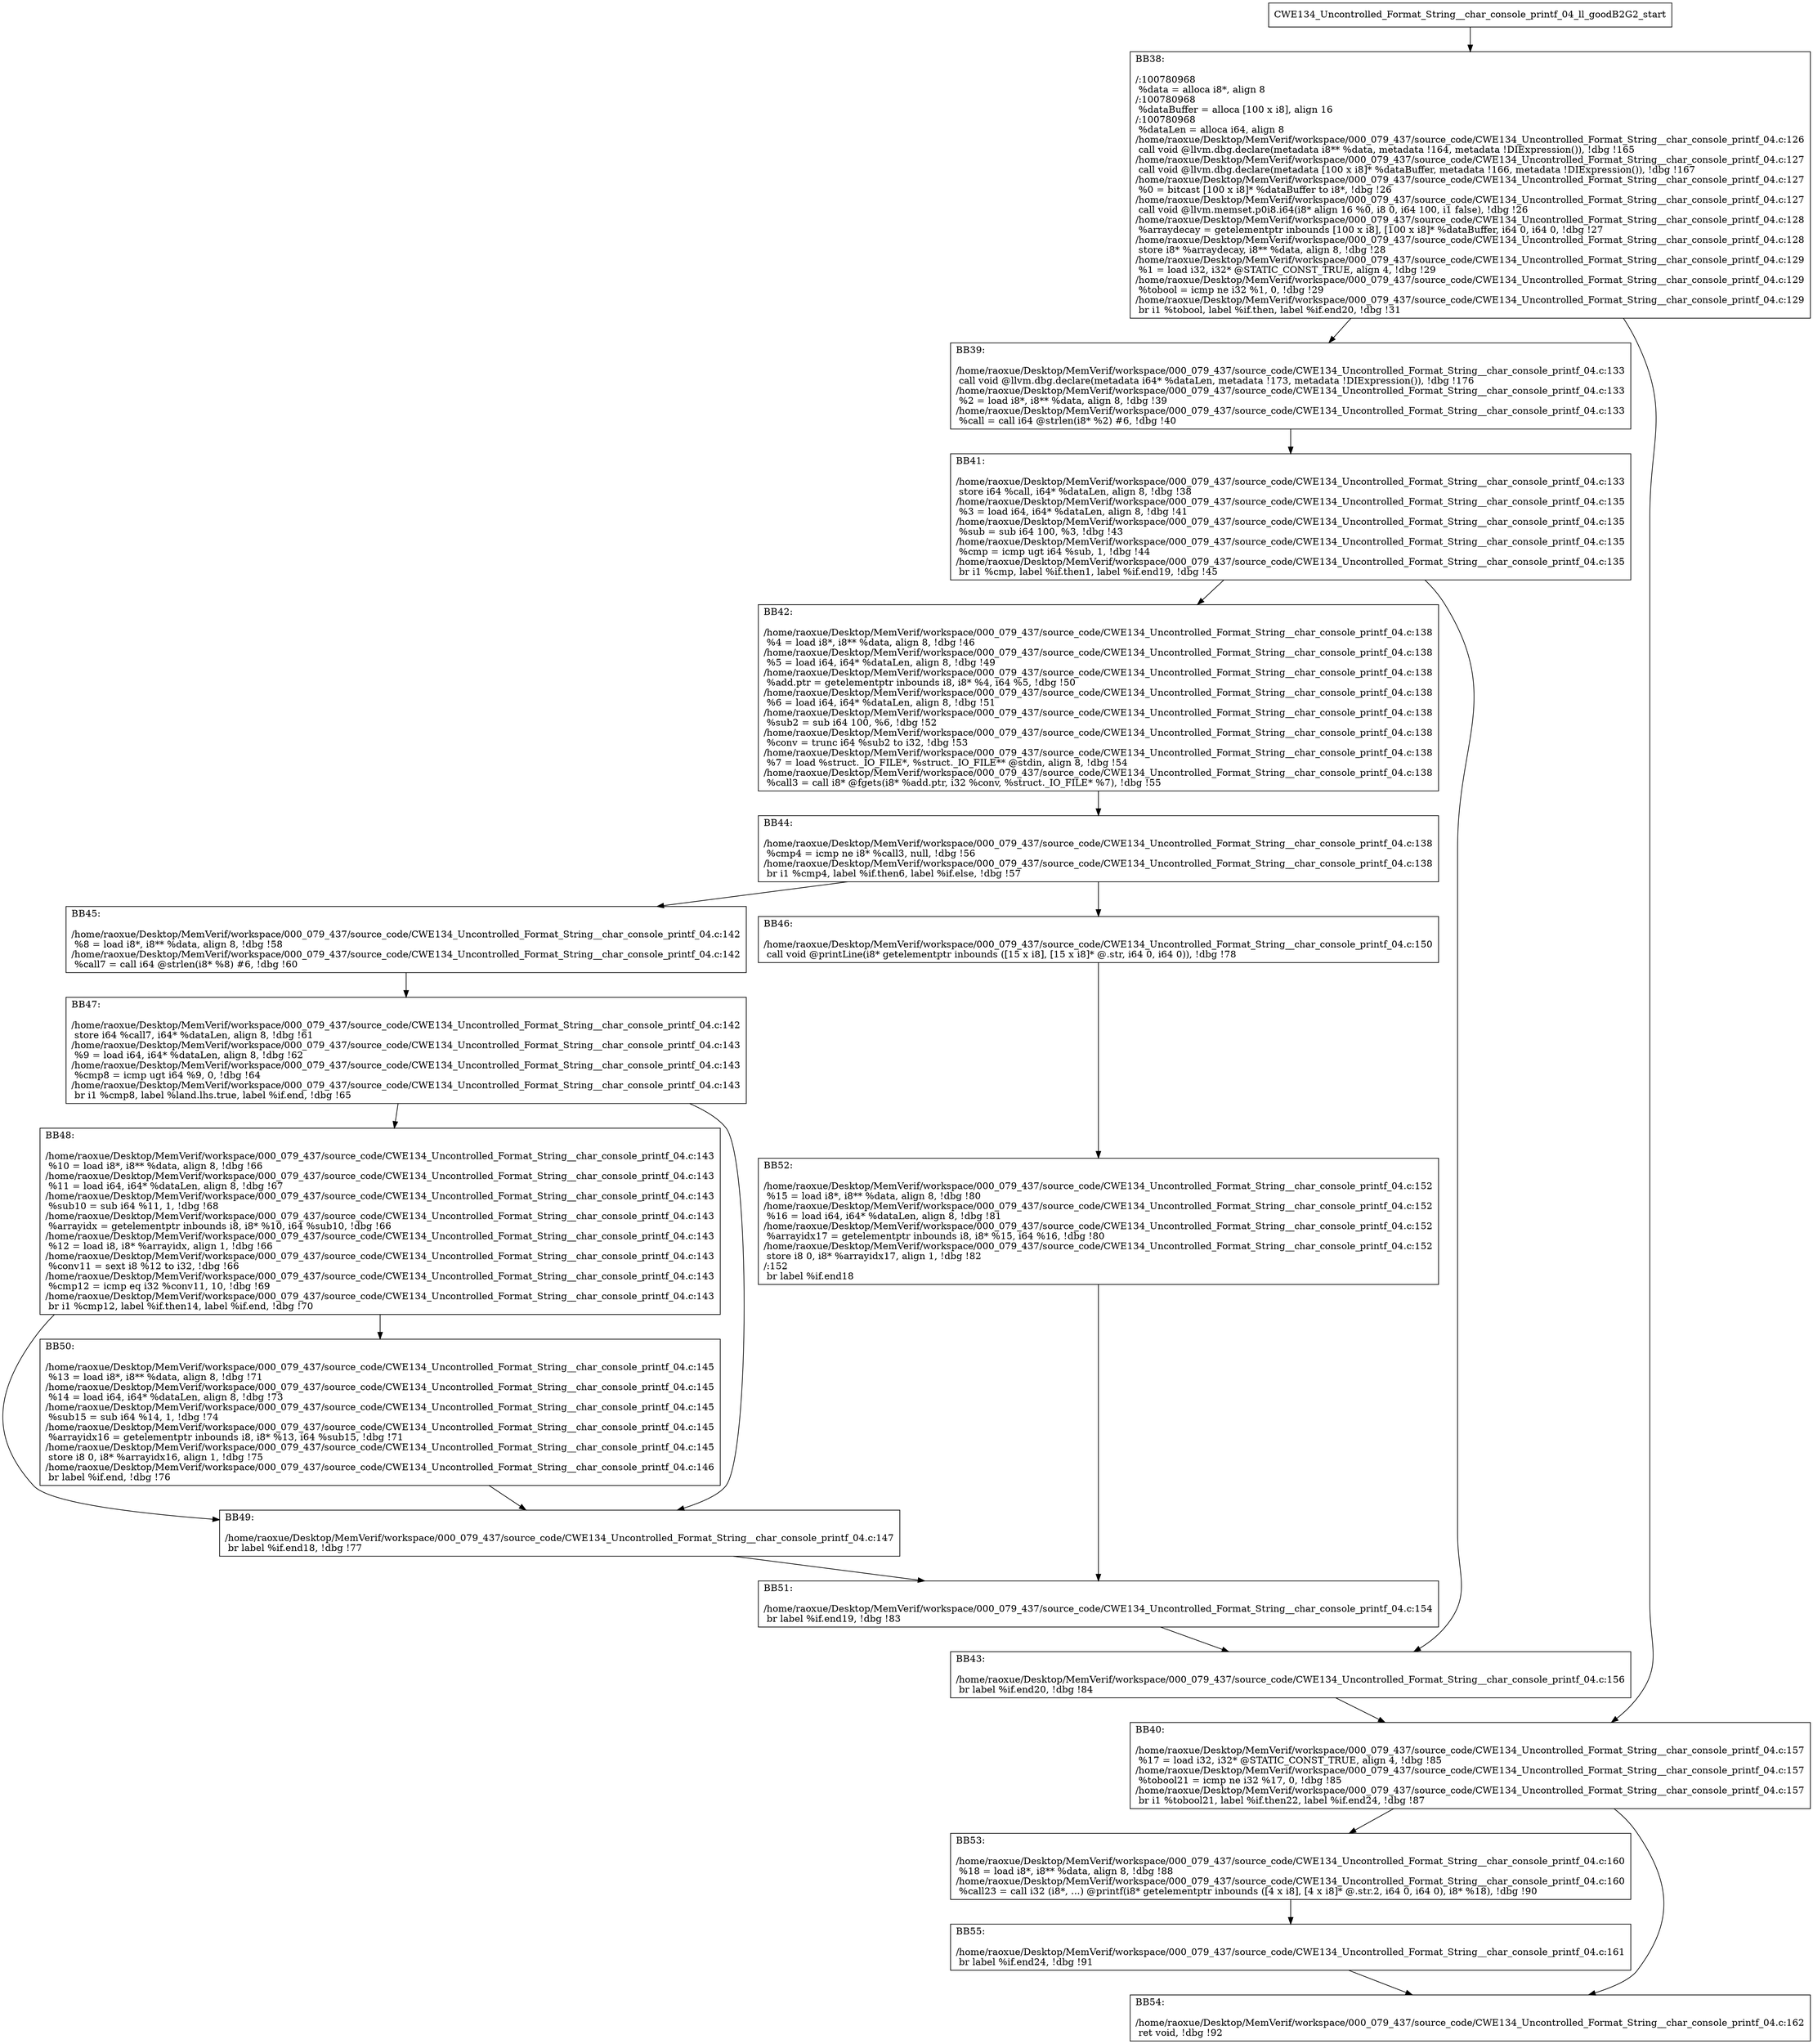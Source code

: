digraph "CFG for'CWE134_Uncontrolled_Format_String__char_console_printf_04_ll_goodB2G2' function" {
	BBCWE134_Uncontrolled_Format_String__char_console_printf_04_ll_goodB2G2_start[shape=record,label="{CWE134_Uncontrolled_Format_String__char_console_printf_04_ll_goodB2G2_start}"];
	BBCWE134_Uncontrolled_Format_String__char_console_printf_04_ll_goodB2G2_start-> CWE134_Uncontrolled_Format_String__char_console_printf_04_ll_goodB2G2BB38;
	CWE134_Uncontrolled_Format_String__char_console_printf_04_ll_goodB2G2BB38 [shape=record, label="{BB38:\l\l/:100780968\l
  %data = alloca i8*, align 8\l
/:100780968\l
  %dataBuffer = alloca [100 x i8], align 16\l
/:100780968\l
  %dataLen = alloca i64, align 8\l
/home/raoxue/Desktop/MemVerif/workspace/000_079_437/source_code/CWE134_Uncontrolled_Format_String__char_console_printf_04.c:126\l
  call void @llvm.dbg.declare(metadata i8** %data, metadata !164, metadata !DIExpression()), !dbg !165\l
/home/raoxue/Desktop/MemVerif/workspace/000_079_437/source_code/CWE134_Uncontrolled_Format_String__char_console_printf_04.c:127\l
  call void @llvm.dbg.declare(metadata [100 x i8]* %dataBuffer, metadata !166, metadata !DIExpression()), !dbg !167\l
/home/raoxue/Desktop/MemVerif/workspace/000_079_437/source_code/CWE134_Uncontrolled_Format_String__char_console_printf_04.c:127\l
  %0 = bitcast [100 x i8]* %dataBuffer to i8*, !dbg !26\l
/home/raoxue/Desktop/MemVerif/workspace/000_079_437/source_code/CWE134_Uncontrolled_Format_String__char_console_printf_04.c:127\l
  call void @llvm.memset.p0i8.i64(i8* align 16 %0, i8 0, i64 100, i1 false), !dbg !26\l
/home/raoxue/Desktop/MemVerif/workspace/000_079_437/source_code/CWE134_Uncontrolled_Format_String__char_console_printf_04.c:128\l
  %arraydecay = getelementptr inbounds [100 x i8], [100 x i8]* %dataBuffer, i64 0, i64 0, !dbg !27\l
/home/raoxue/Desktop/MemVerif/workspace/000_079_437/source_code/CWE134_Uncontrolled_Format_String__char_console_printf_04.c:128\l
  store i8* %arraydecay, i8** %data, align 8, !dbg !28\l
/home/raoxue/Desktop/MemVerif/workspace/000_079_437/source_code/CWE134_Uncontrolled_Format_String__char_console_printf_04.c:129\l
  %1 = load i32, i32* @STATIC_CONST_TRUE, align 4, !dbg !29\l
/home/raoxue/Desktop/MemVerif/workspace/000_079_437/source_code/CWE134_Uncontrolled_Format_String__char_console_printf_04.c:129\l
  %tobool = icmp ne i32 %1, 0, !dbg !29\l
/home/raoxue/Desktop/MemVerif/workspace/000_079_437/source_code/CWE134_Uncontrolled_Format_String__char_console_printf_04.c:129\l
  br i1 %tobool, label %if.then, label %if.end20, !dbg !31\l
}"];
	CWE134_Uncontrolled_Format_String__char_console_printf_04_ll_goodB2G2BB38-> CWE134_Uncontrolled_Format_String__char_console_printf_04_ll_goodB2G2BB39;
	CWE134_Uncontrolled_Format_String__char_console_printf_04_ll_goodB2G2BB38-> CWE134_Uncontrolled_Format_String__char_console_printf_04_ll_goodB2G2BB40;
	CWE134_Uncontrolled_Format_String__char_console_printf_04_ll_goodB2G2BB39 [shape=record, label="{BB39:\l\l/home/raoxue/Desktop/MemVerif/workspace/000_079_437/source_code/CWE134_Uncontrolled_Format_String__char_console_printf_04.c:133\l
  call void @llvm.dbg.declare(metadata i64* %dataLen, metadata !173, metadata !DIExpression()), !dbg !176\l
/home/raoxue/Desktop/MemVerif/workspace/000_079_437/source_code/CWE134_Uncontrolled_Format_String__char_console_printf_04.c:133\l
  %2 = load i8*, i8** %data, align 8, !dbg !39\l
/home/raoxue/Desktop/MemVerif/workspace/000_079_437/source_code/CWE134_Uncontrolled_Format_String__char_console_printf_04.c:133\l
  %call = call i64 @strlen(i8* %2) #6, !dbg !40\l
}"];
	CWE134_Uncontrolled_Format_String__char_console_printf_04_ll_goodB2G2BB39-> CWE134_Uncontrolled_Format_String__char_console_printf_04_ll_goodB2G2BB41;
	CWE134_Uncontrolled_Format_String__char_console_printf_04_ll_goodB2G2BB41 [shape=record, label="{BB41:\l\l/home/raoxue/Desktop/MemVerif/workspace/000_079_437/source_code/CWE134_Uncontrolled_Format_String__char_console_printf_04.c:133\l
  store i64 %call, i64* %dataLen, align 8, !dbg !38\l
/home/raoxue/Desktop/MemVerif/workspace/000_079_437/source_code/CWE134_Uncontrolled_Format_String__char_console_printf_04.c:135\l
  %3 = load i64, i64* %dataLen, align 8, !dbg !41\l
/home/raoxue/Desktop/MemVerif/workspace/000_079_437/source_code/CWE134_Uncontrolled_Format_String__char_console_printf_04.c:135\l
  %sub = sub i64 100, %3, !dbg !43\l
/home/raoxue/Desktop/MemVerif/workspace/000_079_437/source_code/CWE134_Uncontrolled_Format_String__char_console_printf_04.c:135\l
  %cmp = icmp ugt i64 %sub, 1, !dbg !44\l
/home/raoxue/Desktop/MemVerif/workspace/000_079_437/source_code/CWE134_Uncontrolled_Format_String__char_console_printf_04.c:135\l
  br i1 %cmp, label %if.then1, label %if.end19, !dbg !45\l
}"];
	CWE134_Uncontrolled_Format_String__char_console_printf_04_ll_goodB2G2BB41-> CWE134_Uncontrolled_Format_String__char_console_printf_04_ll_goodB2G2BB42;
	CWE134_Uncontrolled_Format_String__char_console_printf_04_ll_goodB2G2BB41-> CWE134_Uncontrolled_Format_String__char_console_printf_04_ll_goodB2G2BB43;
	CWE134_Uncontrolled_Format_String__char_console_printf_04_ll_goodB2G2BB42 [shape=record, label="{BB42:\l\l/home/raoxue/Desktop/MemVerif/workspace/000_079_437/source_code/CWE134_Uncontrolled_Format_String__char_console_printf_04.c:138\l
  %4 = load i8*, i8** %data, align 8, !dbg !46\l
/home/raoxue/Desktop/MemVerif/workspace/000_079_437/source_code/CWE134_Uncontrolled_Format_String__char_console_printf_04.c:138\l
  %5 = load i64, i64* %dataLen, align 8, !dbg !49\l
/home/raoxue/Desktop/MemVerif/workspace/000_079_437/source_code/CWE134_Uncontrolled_Format_String__char_console_printf_04.c:138\l
  %add.ptr = getelementptr inbounds i8, i8* %4, i64 %5, !dbg !50\l
/home/raoxue/Desktop/MemVerif/workspace/000_079_437/source_code/CWE134_Uncontrolled_Format_String__char_console_printf_04.c:138\l
  %6 = load i64, i64* %dataLen, align 8, !dbg !51\l
/home/raoxue/Desktop/MemVerif/workspace/000_079_437/source_code/CWE134_Uncontrolled_Format_String__char_console_printf_04.c:138\l
  %sub2 = sub i64 100, %6, !dbg !52\l
/home/raoxue/Desktop/MemVerif/workspace/000_079_437/source_code/CWE134_Uncontrolled_Format_String__char_console_printf_04.c:138\l
  %conv = trunc i64 %sub2 to i32, !dbg !53\l
/home/raoxue/Desktop/MemVerif/workspace/000_079_437/source_code/CWE134_Uncontrolled_Format_String__char_console_printf_04.c:138\l
  %7 = load %struct._IO_FILE*, %struct._IO_FILE** @stdin, align 8, !dbg !54\l
/home/raoxue/Desktop/MemVerif/workspace/000_079_437/source_code/CWE134_Uncontrolled_Format_String__char_console_printf_04.c:138\l
  %call3 = call i8* @fgets(i8* %add.ptr, i32 %conv, %struct._IO_FILE* %7), !dbg !55\l
}"];
	CWE134_Uncontrolled_Format_String__char_console_printf_04_ll_goodB2G2BB42-> CWE134_Uncontrolled_Format_String__char_console_printf_04_ll_goodB2G2BB44;
	CWE134_Uncontrolled_Format_String__char_console_printf_04_ll_goodB2G2BB44 [shape=record, label="{BB44:\l\l/home/raoxue/Desktop/MemVerif/workspace/000_079_437/source_code/CWE134_Uncontrolled_Format_String__char_console_printf_04.c:138\l
  %cmp4 = icmp ne i8* %call3, null, !dbg !56\l
/home/raoxue/Desktop/MemVerif/workspace/000_079_437/source_code/CWE134_Uncontrolled_Format_String__char_console_printf_04.c:138\l
  br i1 %cmp4, label %if.then6, label %if.else, !dbg !57\l
}"];
	CWE134_Uncontrolled_Format_String__char_console_printf_04_ll_goodB2G2BB44-> CWE134_Uncontrolled_Format_String__char_console_printf_04_ll_goodB2G2BB45;
	CWE134_Uncontrolled_Format_String__char_console_printf_04_ll_goodB2G2BB44-> CWE134_Uncontrolled_Format_String__char_console_printf_04_ll_goodB2G2BB46;
	CWE134_Uncontrolled_Format_String__char_console_printf_04_ll_goodB2G2BB45 [shape=record, label="{BB45:\l\l/home/raoxue/Desktop/MemVerif/workspace/000_079_437/source_code/CWE134_Uncontrolled_Format_String__char_console_printf_04.c:142\l
  %8 = load i8*, i8** %data, align 8, !dbg !58\l
/home/raoxue/Desktop/MemVerif/workspace/000_079_437/source_code/CWE134_Uncontrolled_Format_String__char_console_printf_04.c:142\l
  %call7 = call i64 @strlen(i8* %8) #6, !dbg !60\l
}"];
	CWE134_Uncontrolled_Format_String__char_console_printf_04_ll_goodB2G2BB45-> CWE134_Uncontrolled_Format_String__char_console_printf_04_ll_goodB2G2BB47;
	CWE134_Uncontrolled_Format_String__char_console_printf_04_ll_goodB2G2BB47 [shape=record, label="{BB47:\l\l/home/raoxue/Desktop/MemVerif/workspace/000_079_437/source_code/CWE134_Uncontrolled_Format_String__char_console_printf_04.c:142\l
  store i64 %call7, i64* %dataLen, align 8, !dbg !61\l
/home/raoxue/Desktop/MemVerif/workspace/000_079_437/source_code/CWE134_Uncontrolled_Format_String__char_console_printf_04.c:143\l
  %9 = load i64, i64* %dataLen, align 8, !dbg !62\l
/home/raoxue/Desktop/MemVerif/workspace/000_079_437/source_code/CWE134_Uncontrolled_Format_String__char_console_printf_04.c:143\l
  %cmp8 = icmp ugt i64 %9, 0, !dbg !64\l
/home/raoxue/Desktop/MemVerif/workspace/000_079_437/source_code/CWE134_Uncontrolled_Format_String__char_console_printf_04.c:143\l
  br i1 %cmp8, label %land.lhs.true, label %if.end, !dbg !65\l
}"];
	CWE134_Uncontrolled_Format_String__char_console_printf_04_ll_goodB2G2BB47-> CWE134_Uncontrolled_Format_String__char_console_printf_04_ll_goodB2G2BB48;
	CWE134_Uncontrolled_Format_String__char_console_printf_04_ll_goodB2G2BB47-> CWE134_Uncontrolled_Format_String__char_console_printf_04_ll_goodB2G2BB49;
	CWE134_Uncontrolled_Format_String__char_console_printf_04_ll_goodB2G2BB48 [shape=record, label="{BB48:\l\l/home/raoxue/Desktop/MemVerif/workspace/000_079_437/source_code/CWE134_Uncontrolled_Format_String__char_console_printf_04.c:143\l
  %10 = load i8*, i8** %data, align 8, !dbg !66\l
/home/raoxue/Desktop/MemVerif/workspace/000_079_437/source_code/CWE134_Uncontrolled_Format_String__char_console_printf_04.c:143\l
  %11 = load i64, i64* %dataLen, align 8, !dbg !67\l
/home/raoxue/Desktop/MemVerif/workspace/000_079_437/source_code/CWE134_Uncontrolled_Format_String__char_console_printf_04.c:143\l
  %sub10 = sub i64 %11, 1, !dbg !68\l
/home/raoxue/Desktop/MemVerif/workspace/000_079_437/source_code/CWE134_Uncontrolled_Format_String__char_console_printf_04.c:143\l
  %arrayidx = getelementptr inbounds i8, i8* %10, i64 %sub10, !dbg !66\l
/home/raoxue/Desktop/MemVerif/workspace/000_079_437/source_code/CWE134_Uncontrolled_Format_String__char_console_printf_04.c:143\l
  %12 = load i8, i8* %arrayidx, align 1, !dbg !66\l
/home/raoxue/Desktop/MemVerif/workspace/000_079_437/source_code/CWE134_Uncontrolled_Format_String__char_console_printf_04.c:143\l
  %conv11 = sext i8 %12 to i32, !dbg !66\l
/home/raoxue/Desktop/MemVerif/workspace/000_079_437/source_code/CWE134_Uncontrolled_Format_String__char_console_printf_04.c:143\l
  %cmp12 = icmp eq i32 %conv11, 10, !dbg !69\l
/home/raoxue/Desktop/MemVerif/workspace/000_079_437/source_code/CWE134_Uncontrolled_Format_String__char_console_printf_04.c:143\l
  br i1 %cmp12, label %if.then14, label %if.end, !dbg !70\l
}"];
	CWE134_Uncontrolled_Format_String__char_console_printf_04_ll_goodB2G2BB48-> CWE134_Uncontrolled_Format_String__char_console_printf_04_ll_goodB2G2BB50;
	CWE134_Uncontrolled_Format_String__char_console_printf_04_ll_goodB2G2BB48-> CWE134_Uncontrolled_Format_String__char_console_printf_04_ll_goodB2G2BB49;
	CWE134_Uncontrolled_Format_String__char_console_printf_04_ll_goodB2G2BB50 [shape=record, label="{BB50:\l\l/home/raoxue/Desktop/MemVerif/workspace/000_079_437/source_code/CWE134_Uncontrolled_Format_String__char_console_printf_04.c:145\l
  %13 = load i8*, i8** %data, align 8, !dbg !71\l
/home/raoxue/Desktop/MemVerif/workspace/000_079_437/source_code/CWE134_Uncontrolled_Format_String__char_console_printf_04.c:145\l
  %14 = load i64, i64* %dataLen, align 8, !dbg !73\l
/home/raoxue/Desktop/MemVerif/workspace/000_079_437/source_code/CWE134_Uncontrolled_Format_String__char_console_printf_04.c:145\l
  %sub15 = sub i64 %14, 1, !dbg !74\l
/home/raoxue/Desktop/MemVerif/workspace/000_079_437/source_code/CWE134_Uncontrolled_Format_String__char_console_printf_04.c:145\l
  %arrayidx16 = getelementptr inbounds i8, i8* %13, i64 %sub15, !dbg !71\l
/home/raoxue/Desktop/MemVerif/workspace/000_079_437/source_code/CWE134_Uncontrolled_Format_String__char_console_printf_04.c:145\l
  store i8 0, i8* %arrayidx16, align 1, !dbg !75\l
/home/raoxue/Desktop/MemVerif/workspace/000_079_437/source_code/CWE134_Uncontrolled_Format_String__char_console_printf_04.c:146\l
  br label %if.end, !dbg !76\l
}"];
	CWE134_Uncontrolled_Format_String__char_console_printf_04_ll_goodB2G2BB50-> CWE134_Uncontrolled_Format_String__char_console_printf_04_ll_goodB2G2BB49;
	CWE134_Uncontrolled_Format_String__char_console_printf_04_ll_goodB2G2BB49 [shape=record, label="{BB49:\l\l/home/raoxue/Desktop/MemVerif/workspace/000_079_437/source_code/CWE134_Uncontrolled_Format_String__char_console_printf_04.c:147\l
  br label %if.end18, !dbg !77\l
}"];
	CWE134_Uncontrolled_Format_String__char_console_printf_04_ll_goodB2G2BB49-> CWE134_Uncontrolled_Format_String__char_console_printf_04_ll_goodB2G2BB51;
	CWE134_Uncontrolled_Format_String__char_console_printf_04_ll_goodB2G2BB46 [shape=record, label="{BB46:\l\l/home/raoxue/Desktop/MemVerif/workspace/000_079_437/source_code/CWE134_Uncontrolled_Format_String__char_console_printf_04.c:150\l
  call void @printLine(i8* getelementptr inbounds ([15 x i8], [15 x i8]* @.str, i64 0, i64 0)), !dbg !78\l
}"];
	CWE134_Uncontrolled_Format_String__char_console_printf_04_ll_goodB2G2BB46-> CWE134_Uncontrolled_Format_String__char_console_printf_04_ll_goodB2G2BB52;
	CWE134_Uncontrolled_Format_String__char_console_printf_04_ll_goodB2G2BB52 [shape=record, label="{BB52:\l\l/home/raoxue/Desktop/MemVerif/workspace/000_079_437/source_code/CWE134_Uncontrolled_Format_String__char_console_printf_04.c:152\l
  %15 = load i8*, i8** %data, align 8, !dbg !80\l
/home/raoxue/Desktop/MemVerif/workspace/000_079_437/source_code/CWE134_Uncontrolled_Format_String__char_console_printf_04.c:152\l
  %16 = load i64, i64* %dataLen, align 8, !dbg !81\l
/home/raoxue/Desktop/MemVerif/workspace/000_079_437/source_code/CWE134_Uncontrolled_Format_String__char_console_printf_04.c:152\l
  %arrayidx17 = getelementptr inbounds i8, i8* %15, i64 %16, !dbg !80\l
/home/raoxue/Desktop/MemVerif/workspace/000_079_437/source_code/CWE134_Uncontrolled_Format_String__char_console_printf_04.c:152\l
  store i8 0, i8* %arrayidx17, align 1, !dbg !82\l
/:152\l
  br label %if.end18\l
}"];
	CWE134_Uncontrolled_Format_String__char_console_printf_04_ll_goodB2G2BB52-> CWE134_Uncontrolled_Format_String__char_console_printf_04_ll_goodB2G2BB51;
	CWE134_Uncontrolled_Format_String__char_console_printf_04_ll_goodB2G2BB51 [shape=record, label="{BB51:\l\l/home/raoxue/Desktop/MemVerif/workspace/000_079_437/source_code/CWE134_Uncontrolled_Format_String__char_console_printf_04.c:154\l
  br label %if.end19, !dbg !83\l
}"];
	CWE134_Uncontrolled_Format_String__char_console_printf_04_ll_goodB2G2BB51-> CWE134_Uncontrolled_Format_String__char_console_printf_04_ll_goodB2G2BB43;
	CWE134_Uncontrolled_Format_String__char_console_printf_04_ll_goodB2G2BB43 [shape=record, label="{BB43:\l\l/home/raoxue/Desktop/MemVerif/workspace/000_079_437/source_code/CWE134_Uncontrolled_Format_String__char_console_printf_04.c:156\l
  br label %if.end20, !dbg !84\l
}"];
	CWE134_Uncontrolled_Format_String__char_console_printf_04_ll_goodB2G2BB43-> CWE134_Uncontrolled_Format_String__char_console_printf_04_ll_goodB2G2BB40;
	CWE134_Uncontrolled_Format_String__char_console_printf_04_ll_goodB2G2BB40 [shape=record, label="{BB40:\l\l/home/raoxue/Desktop/MemVerif/workspace/000_079_437/source_code/CWE134_Uncontrolled_Format_String__char_console_printf_04.c:157\l
  %17 = load i32, i32* @STATIC_CONST_TRUE, align 4, !dbg !85\l
/home/raoxue/Desktop/MemVerif/workspace/000_079_437/source_code/CWE134_Uncontrolled_Format_String__char_console_printf_04.c:157\l
  %tobool21 = icmp ne i32 %17, 0, !dbg !85\l
/home/raoxue/Desktop/MemVerif/workspace/000_079_437/source_code/CWE134_Uncontrolled_Format_String__char_console_printf_04.c:157\l
  br i1 %tobool21, label %if.then22, label %if.end24, !dbg !87\l
}"];
	CWE134_Uncontrolled_Format_String__char_console_printf_04_ll_goodB2G2BB40-> CWE134_Uncontrolled_Format_String__char_console_printf_04_ll_goodB2G2BB53;
	CWE134_Uncontrolled_Format_String__char_console_printf_04_ll_goodB2G2BB40-> CWE134_Uncontrolled_Format_String__char_console_printf_04_ll_goodB2G2BB54;
	CWE134_Uncontrolled_Format_String__char_console_printf_04_ll_goodB2G2BB53 [shape=record, label="{BB53:\l\l/home/raoxue/Desktop/MemVerif/workspace/000_079_437/source_code/CWE134_Uncontrolled_Format_String__char_console_printf_04.c:160\l
  %18 = load i8*, i8** %data, align 8, !dbg !88\l
/home/raoxue/Desktop/MemVerif/workspace/000_079_437/source_code/CWE134_Uncontrolled_Format_String__char_console_printf_04.c:160\l
  %call23 = call i32 (i8*, ...) @printf(i8* getelementptr inbounds ([4 x i8], [4 x i8]* @.str.2, i64 0, i64 0), i8* %18), !dbg !90\l
}"];
	CWE134_Uncontrolled_Format_String__char_console_printf_04_ll_goodB2G2BB53-> CWE134_Uncontrolled_Format_String__char_console_printf_04_ll_goodB2G2BB55;
	CWE134_Uncontrolled_Format_String__char_console_printf_04_ll_goodB2G2BB55 [shape=record, label="{BB55:\l\l/home/raoxue/Desktop/MemVerif/workspace/000_079_437/source_code/CWE134_Uncontrolled_Format_String__char_console_printf_04.c:161\l
  br label %if.end24, !dbg !91\l
}"];
	CWE134_Uncontrolled_Format_String__char_console_printf_04_ll_goodB2G2BB55-> CWE134_Uncontrolled_Format_String__char_console_printf_04_ll_goodB2G2BB54;
	CWE134_Uncontrolled_Format_String__char_console_printf_04_ll_goodB2G2BB54 [shape=record, label="{BB54:\l\l/home/raoxue/Desktop/MemVerif/workspace/000_079_437/source_code/CWE134_Uncontrolled_Format_String__char_console_printf_04.c:162\l
  ret void, !dbg !92\l
}"];
}
